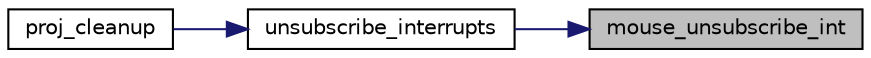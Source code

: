 digraph "mouse_unsubscribe_int"
{
 // LATEX_PDF_SIZE
  edge [fontname="Helvetica",fontsize="10",labelfontname="Helvetica",labelfontsize="10"];
  node [fontname="Helvetica",fontsize="10",shape=record];
  rankdir="RL";
  Node1 [label="mouse_unsubscribe_int",height=0.2,width=0.4,color="black", fillcolor="grey75", style="filled", fontcolor="black",tooltip="Unsubscribe mouse interrupts."];
  Node1 -> Node2 [dir="back",color="midnightblue",fontsize="10",style="solid",fontname="Helvetica"];
  Node2 [label="unsubscribe_interrupts",height=0.2,width=0.4,color="black", fillcolor="white", style="filled",URL="$group__driver.html#gac8b5629599158a4aef6bcfc68e4486cd",tooltip="Unsubscribe interrupts: keyboard, mouse, timer."];
  Node2 -> Node3 [dir="back",color="midnightblue",fontsize="10",style="solid",fontname="Helvetica"];
  Node3 [label="proj_cleanup",height=0.2,width=0.4,color="black", fillcolor="white", style="filled",URL="$group__proj.html#ga0abd5a76650a37316485757e04aa6112",tooltip="Cleans up the program. This function must be called before exiting the program."];
}
